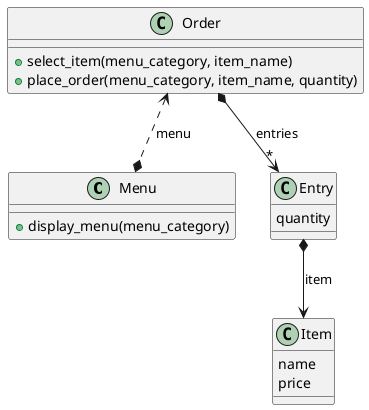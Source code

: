 @startuml

class Menu {
    +display_menu(menu_category)
}

class Order {
    +select_item(menu_category, item_name)
    +place_order(menu_category, item_name, quantity)
}


class Item {
    name
    price
}

class Entry {
    quantity
}

Order <..* Menu :menu
Order *--> "*" Entry : entries
Entry *--> Item : item
@enduml